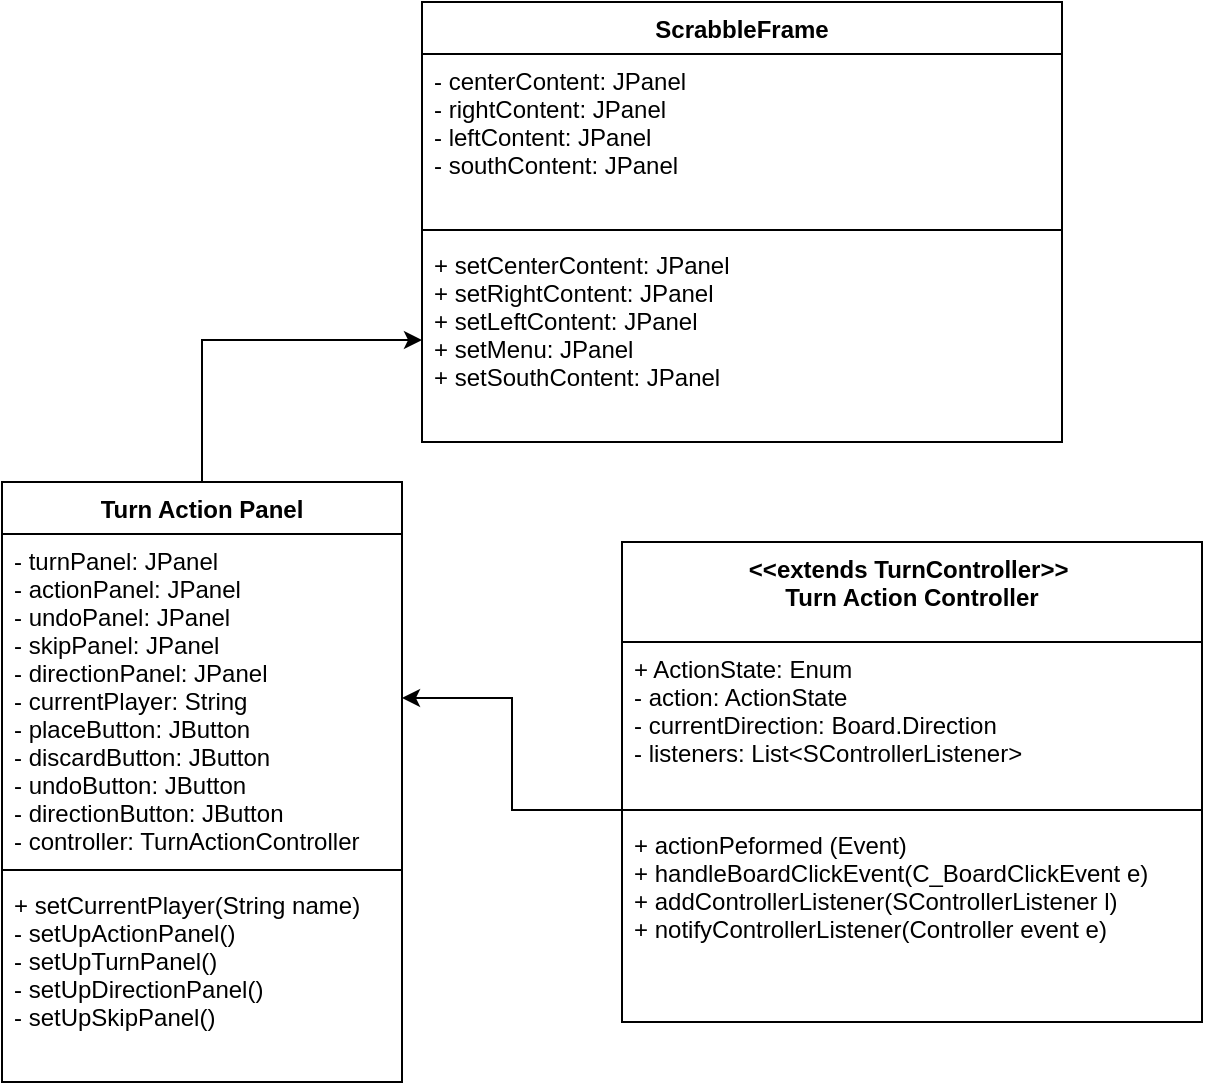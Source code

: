 <mxfile version="15.5.4" type="embed"><diagram id="RCmQROUpzB5a1WLBMB2V" name="Page-1"><mxGraphModel dx="904" dy="608" grid="1" gridSize="10" guides="1" tooltips="1" connect="1" arrows="1" fold="1" page="1" pageScale="1" pageWidth="850" pageHeight="1100" math="0" shadow="0"><root><mxCell id="0"/><mxCell id="1" parent="0"/><mxCell id="2" value="ScrabbleFrame" style="swimlane;fontStyle=1;align=center;verticalAlign=top;childLayout=stackLayout;horizontal=1;startSize=26;horizontalStack=0;resizeParent=1;resizeParentMax=0;resizeLast=0;collapsible=1;marginBottom=0;" parent="1" vertex="1"><mxGeometry x="290" y="140" width="320" height="220" as="geometry"/></mxCell><mxCell id="3" value="- centerContent: JPanel&#10;- rightContent: JPanel&#10;- leftContent: JPanel&#10;- southContent: JPanel&#10;" style="text;strokeColor=none;fillColor=none;align=left;verticalAlign=top;spacingLeft=4;spacingRight=4;overflow=hidden;rotatable=0;points=[[0,0.5],[1,0.5]];portConstraint=eastwest;" parent="2" vertex="1"><mxGeometry y="26" width="320" height="84" as="geometry"/></mxCell><mxCell id="4" value="" style="line;strokeWidth=1;fillColor=none;align=left;verticalAlign=middle;spacingTop=-1;spacingLeft=3;spacingRight=3;rotatable=0;labelPosition=right;points=[];portConstraint=eastwest;" parent="2" vertex="1"><mxGeometry y="110" width="320" height="8" as="geometry"/></mxCell><mxCell id="5" value="+ setCenterContent: JPanel&#10;+ setRightContent: JPanel&#10;+ setLeftContent: JPanel&#10;+ setMenu: JPanel&#10;+ setSouthContent: JPanel" style="text;strokeColor=none;fillColor=none;align=left;verticalAlign=top;spacingLeft=4;spacingRight=4;overflow=hidden;rotatable=0;points=[[0,0.5],[1,0.5]];portConstraint=eastwest;" parent="2" vertex="1"><mxGeometry y="118" width="320" height="102" as="geometry"/></mxCell><mxCell id="19" style="edgeStyle=orthogonalEdgeStyle;rounded=0;orthogonalLoop=1;jettySize=auto;html=1;entryX=0;entryY=0.5;entryDx=0;entryDy=0;" parent="1" source="8" target="5" edge="1"><mxGeometry relative="1" as="geometry"/></mxCell><mxCell id="8" value="Turn Action Panel" style="swimlane;fontStyle=1;align=center;verticalAlign=top;childLayout=stackLayout;horizontal=1;startSize=26;horizontalStack=0;resizeParent=1;resizeParentMax=0;resizeLast=0;collapsible=1;marginBottom=0;" parent="1" vertex="1"><mxGeometry x="80" y="380" width="200" height="300" as="geometry"/></mxCell><mxCell id="9" value="- turnPanel: JPanel&#10;- actionPanel: JPanel&#10;- undoPanel: JPanel&#10;- skipPanel: JPanel&#10;- directionPanel: JPanel&#10;- currentPlayer: String&#10;- placeButton: JButton&#10;- discardButton: JButton&#10;- undoButton: JButton&#10;- directionButton: JButton&#10;- controller: TurnActionController" style="text;strokeColor=none;fillColor=none;align=left;verticalAlign=top;spacingLeft=4;spacingRight=4;overflow=hidden;rotatable=0;points=[[0,0.5],[1,0.5]];portConstraint=eastwest;" parent="8" vertex="1"><mxGeometry y="26" width="200" height="164" as="geometry"/></mxCell><mxCell id="10" value="" style="line;strokeWidth=1;fillColor=none;align=left;verticalAlign=middle;spacingTop=-1;spacingLeft=3;spacingRight=3;rotatable=0;labelPosition=right;points=[];portConstraint=eastwest;" parent="8" vertex="1"><mxGeometry y="190" width="200" height="8" as="geometry"/></mxCell><mxCell id="11" value="+ setCurrentPlayer(String name)&#10;- setUpActionPanel()&#10;- setUpTurnPanel()&#10;- setUpDirectionPanel()&#10;- setUpSkipPanel()" style="text;strokeColor=none;fillColor=none;align=left;verticalAlign=top;spacingLeft=4;spacingRight=4;overflow=hidden;rotatable=0;points=[[0,0.5],[1,0.5]];portConstraint=eastwest;" parent="8" vertex="1"><mxGeometry y="198" width="200" height="102" as="geometry"/></mxCell><mxCell id="12" value="&lt;&lt;extends TurnController&gt;&gt; &#10;Turn Action Controller" style="swimlane;fontStyle=1;align=center;verticalAlign=top;childLayout=stackLayout;horizontal=1;startSize=50;horizontalStack=0;resizeParent=1;resizeParentMax=0;resizeLast=0;collapsible=1;marginBottom=0;" parent="1" vertex="1"><mxGeometry x="390" y="410" width="290" height="240" as="geometry"/></mxCell><mxCell id="13" value="+ ActionState: Enum&#10;- action: ActionState&#10;- currentDirection: Board.Direction&#10;- listeners: List&lt;SControllerListener&gt;&#10;&#10;" style="text;strokeColor=none;fillColor=none;align=left;verticalAlign=top;spacingLeft=4;spacingRight=4;overflow=hidden;rotatable=0;points=[[0,0.5],[1,0.5]];portConstraint=eastwest;" parent="12" vertex="1"><mxGeometry y="50" width="290" height="80" as="geometry"/></mxCell><mxCell id="14" value="" style="line;strokeWidth=1;fillColor=none;align=left;verticalAlign=middle;spacingTop=-1;spacingLeft=3;spacingRight=3;rotatable=0;labelPosition=right;points=[];portConstraint=eastwest;" parent="12" vertex="1"><mxGeometry y="130" width="290" height="8" as="geometry"/></mxCell><mxCell id="15" value="+ actionPeformed (Event)&#10;+ handleBoardClickEvent(C_BoardClickEvent e)&#10;+ addControllerListener(SControllerListener l)&#10;+ notifyControllerListener(Controller event e)" style="text;strokeColor=none;fillColor=none;align=left;verticalAlign=top;spacingLeft=4;spacingRight=4;overflow=hidden;rotatable=0;points=[[0,0.5],[1,0.5]];portConstraint=eastwest;" parent="12" vertex="1"><mxGeometry y="138" width="290" height="102" as="geometry"/></mxCell><mxCell id="16" style="edgeStyle=orthogonalEdgeStyle;rounded=0;orthogonalLoop=1;jettySize=auto;html=1;" parent="1" source="14" target="9" edge="1"><mxGeometry relative="1" as="geometry"/></mxCell></root></mxGraphModel></diagram></mxfile>